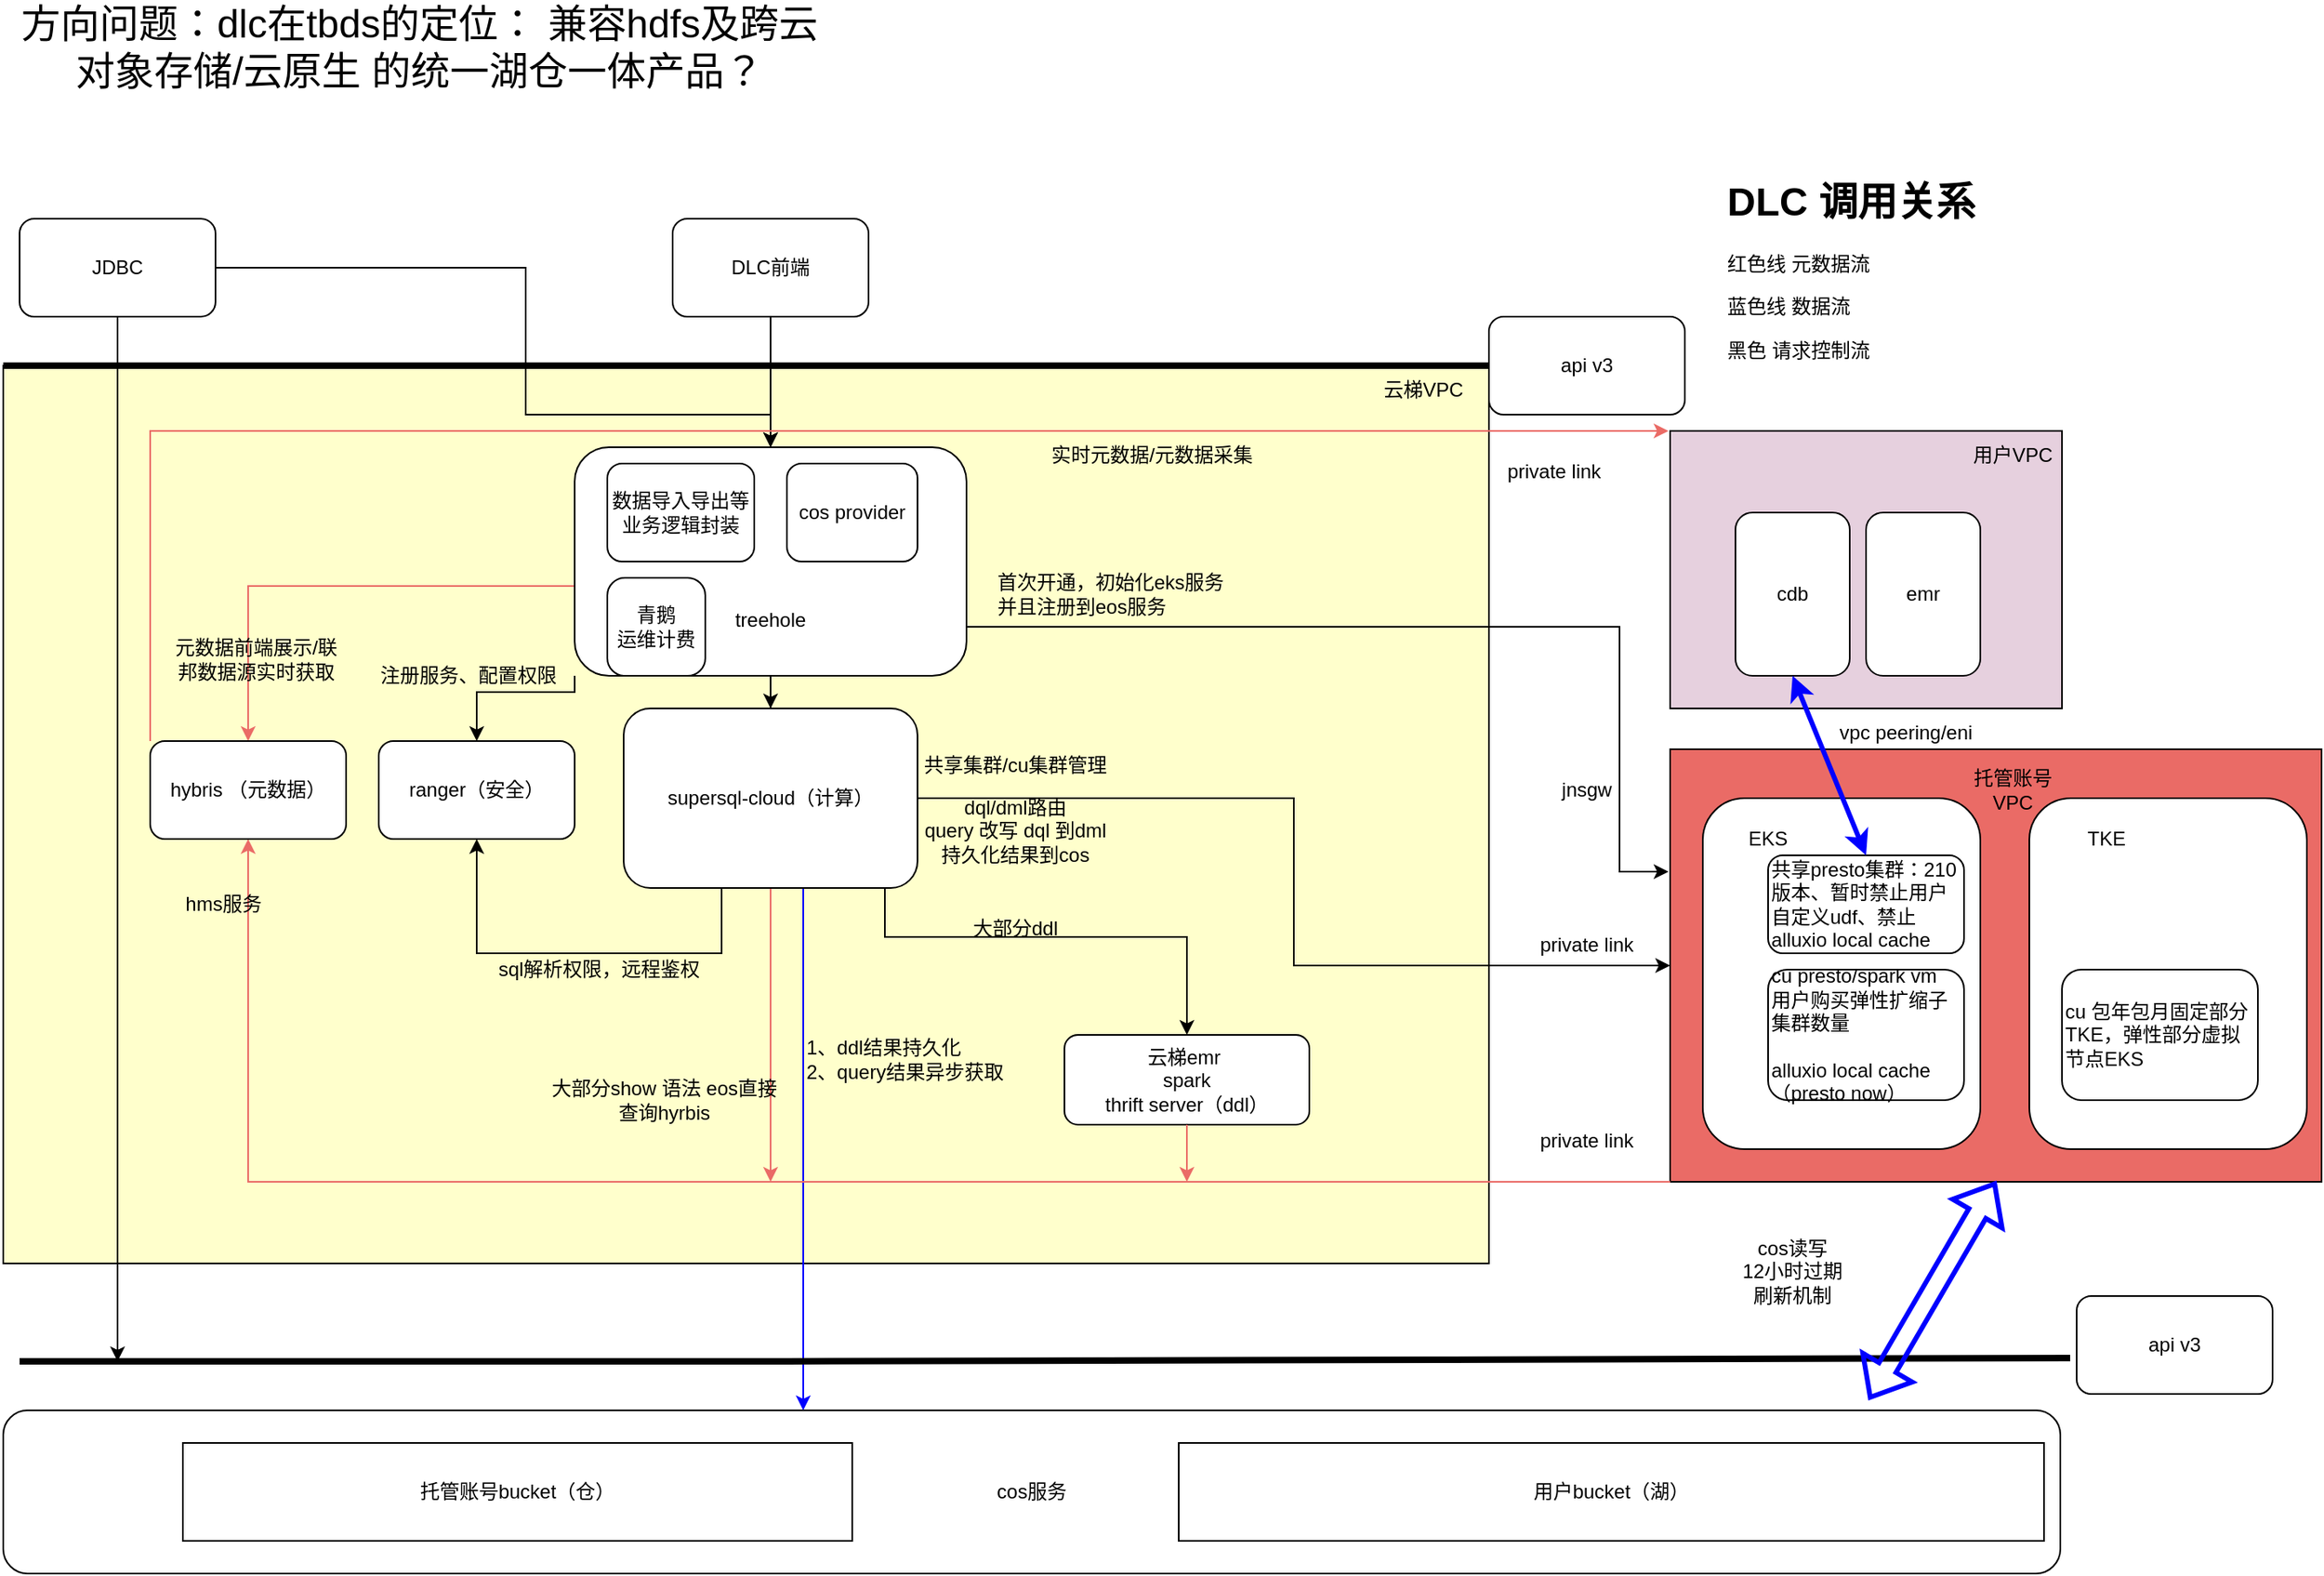 <mxfile version="20.2.3" type="github">
  <diagram id="dzDGJaT0LqkKtjmnmPE_" name="Page-1">
    <mxGraphModel dx="2824" dy="1189" grid="1" gridSize="10" guides="1" tooltips="1" connect="1" arrows="1" fold="1" page="1" pageScale="1" pageWidth="827" pageHeight="1169" math="0" shadow="0">
      <root>
        <mxCell id="0" />
        <mxCell id="1" parent="0" />
        <mxCell id="bD3E9LJAJzrm63IDOAJ8-2" value="方向问题：dlc在tbds的定位： 兼容hdfs及跨云 对象存储/云原生 的统一湖仓一体产品？" style="text;html=1;strokeColor=none;fillColor=none;align=center;verticalAlign=middle;whiteSpace=wrap;rounded=0;fontSize=24;" vertex="1" parent="1">
          <mxGeometry x="-160" y="520" width="510" height="30" as="geometry" />
        </mxCell>
        <mxCell id="bD3E9LJAJzrm63IDOAJ8-151" value="" style="rounded=0;whiteSpace=wrap;html=1;fontColor=#000000;fillColor=#FFFFCC;" vertex="1" parent="1">
          <mxGeometry x="-160" y="730" width="910" height="550" as="geometry" />
        </mxCell>
        <mxCell id="bD3E9LJAJzrm63IDOAJ8-152" value="" style="rounded=0;whiteSpace=wrap;html=1;fillColor=#EA6B66;" vertex="1" parent="1">
          <mxGeometry x="861" y="965" width="399" height="265" as="geometry" />
        </mxCell>
        <mxCell id="bD3E9LJAJzrm63IDOAJ8-153" value="" style="rounded=0;whiteSpace=wrap;html=1;fillColor=#E6D0DE;" vertex="1" parent="1">
          <mxGeometry x="861" y="770" width="240" height="170" as="geometry" />
        </mxCell>
        <mxCell id="bD3E9LJAJzrm63IDOAJ8-154" style="edgeStyle=orthogonalEdgeStyle;rounded=0;orthogonalLoop=1;jettySize=auto;html=1;entryX=0.5;entryY=0;entryDx=0;entryDy=0;" edge="1" parent="1" source="bD3E9LJAJzrm63IDOAJ8-156" target="bD3E9LJAJzrm63IDOAJ8-162">
          <mxGeometry relative="1" as="geometry">
            <Array as="points">
              <mxPoint x="160" y="670" />
              <mxPoint x="160" y="760" />
              <mxPoint x="310" y="760" />
            </Array>
          </mxGeometry>
        </mxCell>
        <mxCell id="bD3E9LJAJzrm63IDOAJ8-155" style="edgeStyle=orthogonalEdgeStyle;rounded=0;orthogonalLoop=1;jettySize=auto;html=1;" edge="1" parent="1" source="bD3E9LJAJzrm63IDOAJ8-156">
          <mxGeometry relative="1" as="geometry">
            <mxPoint x="-90" y="1340" as="targetPoint" />
          </mxGeometry>
        </mxCell>
        <mxCell id="bD3E9LJAJzrm63IDOAJ8-156" value="JDBC" style="rounded=1;whiteSpace=wrap;html=1;" vertex="1" parent="1">
          <mxGeometry x="-150" y="640" width="120" height="60" as="geometry" />
        </mxCell>
        <mxCell id="bD3E9LJAJzrm63IDOAJ8-157" style="edgeStyle=orthogonalEdgeStyle;rounded=0;orthogonalLoop=1;jettySize=auto;html=1;entryX=0.5;entryY=0;entryDx=0;entryDy=0;" edge="1" parent="1" source="bD3E9LJAJzrm63IDOAJ8-158" target="bD3E9LJAJzrm63IDOAJ8-162">
          <mxGeometry relative="1" as="geometry">
            <mxPoint x="20" y="760" as="targetPoint" />
          </mxGeometry>
        </mxCell>
        <mxCell id="bD3E9LJAJzrm63IDOAJ8-158" value="DLC前端" style="rounded=1;whiteSpace=wrap;html=1;" vertex="1" parent="1">
          <mxGeometry x="250" y="640" width="120" height="60" as="geometry" />
        </mxCell>
        <mxCell id="bD3E9LJAJzrm63IDOAJ8-159" style="edgeStyle=orthogonalEdgeStyle;rounded=0;orthogonalLoop=1;jettySize=auto;html=1;" edge="1" parent="1" source="bD3E9LJAJzrm63IDOAJ8-162" target="bD3E9LJAJzrm63IDOAJ8-173">
          <mxGeometry relative="1" as="geometry">
            <mxPoint x="310" y="990" as="targetPoint" />
          </mxGeometry>
        </mxCell>
        <mxCell id="bD3E9LJAJzrm63IDOAJ8-160" style="edgeStyle=orthogonalEdgeStyle;rounded=0;orthogonalLoop=1;jettySize=auto;html=1;strokeColor=#EA6B66;" edge="1" parent="1" source="bD3E9LJAJzrm63IDOAJ8-162" target="bD3E9LJAJzrm63IDOAJ8-176">
          <mxGeometry relative="1" as="geometry">
            <mxPoint x="40" y="1070" as="targetPoint" />
            <Array as="points">
              <mxPoint x="-10" y="865" />
            </Array>
          </mxGeometry>
        </mxCell>
        <mxCell id="bD3E9LJAJzrm63IDOAJ8-161" style="edgeStyle=orthogonalEdgeStyle;rounded=0;orthogonalLoop=1;jettySize=auto;html=1;exitX=0;exitY=1;exitDx=0;exitDy=0;" edge="1" parent="1" source="bD3E9LJAJzrm63IDOAJ8-162" target="bD3E9LJAJzrm63IDOAJ8-180">
          <mxGeometry relative="1" as="geometry">
            <mxPoint x="130" y="990" as="targetPoint" />
            <Array as="points">
              <mxPoint x="190" y="930" />
              <mxPoint x="130" y="930" />
            </Array>
          </mxGeometry>
        </mxCell>
        <mxCell id="bD3E9LJAJzrm63IDOAJ8-162" value="&lt;br&gt;&lt;br&gt;&lt;br&gt;&lt;br&gt;&lt;br&gt;treehole" style="rounded=1;whiteSpace=wrap;html=1;" vertex="1" parent="1">
          <mxGeometry x="190" y="780" width="240" height="140" as="geometry" />
        </mxCell>
        <mxCell id="bD3E9LJAJzrm63IDOAJ8-163" value="cos服务" style="rounded=1;whiteSpace=wrap;html=1;" vertex="1" parent="1">
          <mxGeometry x="-160" y="1370" width="1260" height="100" as="geometry" />
        </mxCell>
        <mxCell id="bD3E9LJAJzrm63IDOAJ8-164" value="" style="endArrow=none;html=1;strokeWidth=4;" edge="1" parent="1" target="bD3E9LJAJzrm63IDOAJ8-165">
          <mxGeometry width="50" height="50" relative="1" as="geometry">
            <mxPoint x="-160" y="730" as="sourcePoint" />
            <mxPoint x="770" y="730" as="targetPoint" />
          </mxGeometry>
        </mxCell>
        <mxCell id="bD3E9LJAJzrm63IDOAJ8-165" value="api v3" style="rounded=1;whiteSpace=wrap;html=1;" vertex="1" parent="1">
          <mxGeometry x="750" y="700" width="120" height="60" as="geometry" />
        </mxCell>
        <mxCell id="bD3E9LJAJzrm63IDOAJ8-166" value="" style="rounded=1;whiteSpace=wrap;html=1;" vertex="1" parent="1">
          <mxGeometry x="881" y="995" width="170" height="215" as="geometry" />
        </mxCell>
        <mxCell id="bD3E9LJAJzrm63IDOAJ8-167" value="首次开通，初始化eks服务&lt;br&gt;并且注册到eos服务" style="text;html=1;strokeColor=none;fillColor=none;align=left;verticalAlign=middle;whiteSpace=wrap;rounded=0;" vertex="1" parent="1">
          <mxGeometry x="447" y="860" width="220" height="20" as="geometry" />
        </mxCell>
        <mxCell id="bD3E9LJAJzrm63IDOAJ8-168" style="edgeStyle=orthogonalEdgeStyle;rounded=0;orthogonalLoop=1;jettySize=auto;html=1;entryX=0;entryY=0.5;entryDx=0;entryDy=0;" edge="1" parent="1" source="bD3E9LJAJzrm63IDOAJ8-173" target="bD3E9LJAJzrm63IDOAJ8-152">
          <mxGeometry relative="1" as="geometry">
            <mxPoint x="840" y="1100" as="targetPoint" />
          </mxGeometry>
        </mxCell>
        <mxCell id="bD3E9LJAJzrm63IDOAJ8-169" style="edgeStyle=orthogonalEdgeStyle;rounded=0;orthogonalLoop=1;jettySize=auto;html=1;strokeColor=#EA6B66;" edge="1" parent="1" source="bD3E9LJAJzrm63IDOAJ8-173">
          <mxGeometry relative="1" as="geometry">
            <Array as="points">
              <mxPoint x="310" y="1200" />
              <mxPoint x="310" y="1200" />
            </Array>
            <mxPoint x="310" y="1230" as="targetPoint" />
          </mxGeometry>
        </mxCell>
        <mxCell id="bD3E9LJAJzrm63IDOAJ8-170" style="edgeStyle=orthogonalEdgeStyle;rounded=0;orthogonalLoop=1;jettySize=auto;html=1;entryX=0.5;entryY=1;entryDx=0;entryDy=0;" edge="1" parent="1" source="bD3E9LJAJzrm63IDOAJ8-173" target="bD3E9LJAJzrm63IDOAJ8-180">
          <mxGeometry relative="1" as="geometry">
            <Array as="points">
              <mxPoint x="280" y="1090" />
              <mxPoint x="130" y="1090" />
            </Array>
          </mxGeometry>
        </mxCell>
        <mxCell id="bD3E9LJAJzrm63IDOAJ8-171" style="edgeStyle=orthogonalEdgeStyle;rounded=0;orthogonalLoop=1;jettySize=auto;html=1;strokeColor=#0000FF;fontColor=#000000;" edge="1" parent="1" source="bD3E9LJAJzrm63IDOAJ8-173" target="bD3E9LJAJzrm63IDOAJ8-163">
          <mxGeometry relative="1" as="geometry">
            <Array as="points">
              <mxPoint x="330" y="1270" />
              <mxPoint x="330" y="1270" />
            </Array>
          </mxGeometry>
        </mxCell>
        <mxCell id="bD3E9LJAJzrm63IDOAJ8-172" style="edgeStyle=orthogonalEdgeStyle;rounded=0;orthogonalLoop=1;jettySize=auto;html=1;fontColor=#000000;strokeColor=#000000;" edge="1" parent="1" source="bD3E9LJAJzrm63IDOAJ8-173" target="bD3E9LJAJzrm63IDOAJ8-204">
          <mxGeometry relative="1" as="geometry">
            <Array as="points">
              <mxPoint x="380" y="1010" />
              <mxPoint x="380" y="1080" />
              <mxPoint x="565" y="1080" />
            </Array>
          </mxGeometry>
        </mxCell>
        <mxCell id="bD3E9LJAJzrm63IDOAJ8-173" value="supersql-cloud（计算）" style="rounded=1;whiteSpace=wrap;html=1;" vertex="1" parent="1">
          <mxGeometry x="220" y="940" width="180" height="110" as="geometry" />
        </mxCell>
        <mxCell id="bD3E9LJAJzrm63IDOAJ8-174" style="edgeStyle=orthogonalEdgeStyle;rounded=0;orthogonalLoop=1;jettySize=auto;html=1;entryX=0.5;entryY=1;entryDx=0;entryDy=0;strokeColor=#EA6B66;" edge="1" parent="1" source="bD3E9LJAJzrm63IDOAJ8-152" target="bD3E9LJAJzrm63IDOAJ8-176">
          <mxGeometry relative="1" as="geometry">
            <Array as="points">
              <mxPoint x="-10" y="1230" />
            </Array>
            <mxPoint x="750" y="1060" as="sourcePoint" />
          </mxGeometry>
        </mxCell>
        <mxCell id="bD3E9LJAJzrm63IDOAJ8-175" style="edgeStyle=orthogonalEdgeStyle;rounded=0;orthogonalLoop=1;jettySize=auto;html=1;strokeColor=#EA6B66;" edge="1" parent="1" source="bD3E9LJAJzrm63IDOAJ8-176">
          <mxGeometry relative="1" as="geometry">
            <Array as="points">
              <mxPoint x="-70" y="770" />
              <mxPoint x="860" y="770" />
            </Array>
            <mxPoint x="860" y="770" as="targetPoint" />
          </mxGeometry>
        </mxCell>
        <mxCell id="bD3E9LJAJzrm63IDOAJ8-176" value="hybris （元数据）" style="rounded=1;whiteSpace=wrap;html=1;" vertex="1" parent="1">
          <mxGeometry x="-70" y="960" width="120" height="60" as="geometry" />
        </mxCell>
        <mxCell id="bD3E9LJAJzrm63IDOAJ8-177" value="元数据前端展示/联邦数据源实时获取" style="text;html=1;strokeColor=none;fillColor=none;align=center;verticalAlign=middle;whiteSpace=wrap;rounded=0;" vertex="1" parent="1">
          <mxGeometry x="-60" y="900" width="110" height="20" as="geometry" />
        </mxCell>
        <mxCell id="bD3E9LJAJzrm63IDOAJ8-178" value="大部分show 语法 eos直接查询hyrbis" style="text;html=1;strokeColor=none;fillColor=none;align=center;verticalAlign=middle;whiteSpace=wrap;rounded=0;" vertex="1" parent="1">
          <mxGeometry x="170" y="1170" width="150" height="20" as="geometry" />
        </mxCell>
        <mxCell id="bD3E9LJAJzrm63IDOAJ8-179" value="hms服务" style="text;html=1;strokeColor=none;fillColor=none;align=center;verticalAlign=middle;whiteSpace=wrap;rounded=0;" vertex="1" parent="1">
          <mxGeometry x="-60" y="1050" width="70" height="20" as="geometry" />
        </mxCell>
        <mxCell id="bD3E9LJAJzrm63IDOAJ8-180" value="ranger（安全）" style="rounded=1;whiteSpace=wrap;html=1;" vertex="1" parent="1">
          <mxGeometry x="70" y="960" width="120" height="60" as="geometry" />
        </mxCell>
        <mxCell id="bD3E9LJAJzrm63IDOAJ8-181" value="注册服务、配置权限" style="text;html=1;strokeColor=none;fillColor=none;align=center;verticalAlign=middle;whiteSpace=wrap;rounded=0;" vertex="1" parent="1">
          <mxGeometry x="70" y="910" width="110" height="20" as="geometry" />
        </mxCell>
        <mxCell id="bD3E9LJAJzrm63IDOAJ8-182" value="sql解析权限，远程鉴权" style="text;html=1;strokeColor=none;fillColor=none;align=center;verticalAlign=middle;whiteSpace=wrap;rounded=0;" vertex="1" parent="1">
          <mxGeometry x="140" y="1090" width="130" height="20" as="geometry" />
        </mxCell>
        <mxCell id="bD3E9LJAJzrm63IDOAJ8-183" value="1、ddl结果持久化&lt;br&gt;2、query结果异步获取" style="text;html=1;strokeColor=none;fillColor=none;align=left;verticalAlign=middle;whiteSpace=wrap;rounded=0;" vertex="1" parent="1">
          <mxGeometry x="330" y="1140" width="130" height="30" as="geometry" />
        </mxCell>
        <mxCell id="bD3E9LJAJzrm63IDOAJ8-184" value="cdb" style="rounded=1;whiteSpace=wrap;html=1;align=center;" vertex="1" parent="1">
          <mxGeometry x="901" y="820" width="70" height="100" as="geometry" />
        </mxCell>
        <mxCell id="bD3E9LJAJzrm63IDOAJ8-185" value="实时元数据/元数据采集" style="text;html=1;strokeColor=none;fillColor=none;align=left;verticalAlign=middle;whiteSpace=wrap;rounded=0;" vertex="1" parent="1">
          <mxGeometry x="480" y="775" width="130" height="20" as="geometry" />
        </mxCell>
        <mxCell id="bD3E9LJAJzrm63IDOAJ8-186" value="" style="endArrow=none;html=1;strokeWidth=4;entryX=-0.033;entryY=0.633;entryDx=0;entryDy=0;entryPerimeter=0;" edge="1" parent="1" target="bD3E9LJAJzrm63IDOAJ8-187">
          <mxGeometry width="50" height="50" relative="1" as="geometry">
            <mxPoint x="-150" y="1340" as="sourcePoint" />
            <mxPoint x="750" y="1340" as="targetPoint" />
            <Array as="points">
              <mxPoint x="310" y="1340" />
            </Array>
          </mxGeometry>
        </mxCell>
        <mxCell id="bD3E9LJAJzrm63IDOAJ8-187" value="api v3" style="rounded=1;whiteSpace=wrap;html=1;" vertex="1" parent="1">
          <mxGeometry x="1110" y="1300" width="120" height="60" as="geometry" />
        </mxCell>
        <mxCell id="bD3E9LJAJzrm63IDOAJ8-188" value="&lt;h1&gt;DLC 调用关系&lt;/h1&gt;&lt;p&gt;红色线 元数据流&lt;/p&gt;&lt;p&gt;蓝色线 数据流&lt;/p&gt;&lt;p&gt;黑色 请求控制流&lt;/p&gt;" style="text;html=1;strokeColor=none;fillColor=none;spacing=5;spacingTop=-20;whiteSpace=wrap;overflow=hidden;rounded=0;" vertex="1" parent="1">
          <mxGeometry x="891" y="610" width="190" height="130" as="geometry" />
        </mxCell>
        <mxCell id="bD3E9LJAJzrm63IDOAJ8-189" value="用户VPC" style="text;html=1;strokeColor=none;fillColor=none;align=center;verticalAlign=middle;whiteSpace=wrap;rounded=0;" vertex="1" parent="1">
          <mxGeometry x="1041" y="770" width="60" height="30" as="geometry" />
        </mxCell>
        <mxCell id="bD3E9LJAJzrm63IDOAJ8-190" value="emr" style="rounded=1;whiteSpace=wrap;html=1;align=center;" vertex="1" parent="1">
          <mxGeometry x="981" y="820" width="70" height="100" as="geometry" />
        </mxCell>
        <mxCell id="bD3E9LJAJzrm63IDOAJ8-191" value="托管账号VPC" style="text;html=1;strokeColor=none;fillColor=none;align=center;verticalAlign=middle;whiteSpace=wrap;rounded=0;" vertex="1" parent="1">
          <mxGeometry x="1041" y="975" width="60" height="30" as="geometry" />
        </mxCell>
        <mxCell id="bD3E9LJAJzrm63IDOAJ8-192" value="EKS" style="text;html=1;strokeColor=none;fillColor=none;align=center;verticalAlign=middle;whiteSpace=wrap;rounded=0;" vertex="1" parent="1">
          <mxGeometry x="891" y="1005" width="60" height="30" as="geometry" />
        </mxCell>
        <mxCell id="bD3E9LJAJzrm63IDOAJ8-193" value="共享presto集群：210版本、暂时禁止用户自定义udf、禁止alluxio local cache" style="rounded=1;whiteSpace=wrap;html=1;align=left;" vertex="1" parent="1">
          <mxGeometry x="921" y="1030" width="120" height="60" as="geometry" />
        </mxCell>
        <mxCell id="bD3E9LJAJzrm63IDOAJ8-194" value="cu presto/spark vm&lt;br&gt;用户购买弹性扩缩子集群数量&lt;br&gt;&lt;br&gt;alluxio local cache（presto now）&amp;nbsp;" style="rounded=1;whiteSpace=wrap;html=1;align=left;" vertex="1" parent="1">
          <mxGeometry x="921" y="1100" width="120" height="80" as="geometry" />
        </mxCell>
        <mxCell id="bD3E9LJAJzrm63IDOAJ8-195" value="" style="endArrow=classic;startArrow=classic;html=1;rounded=0;entryX=0.5;entryY=1;entryDx=0;entryDy=0;exitX=0.5;exitY=0;exitDx=0;exitDy=0;strokeColor=#0000FF;strokeWidth=3;" edge="1" parent="1" source="bD3E9LJAJzrm63IDOAJ8-193" target="bD3E9LJAJzrm63IDOAJ8-184">
          <mxGeometry width="50" height="50" relative="1" as="geometry">
            <mxPoint x="721" y="1110" as="sourcePoint" />
            <mxPoint x="771" y="1060" as="targetPoint" />
          </mxGeometry>
        </mxCell>
        <mxCell id="bD3E9LJAJzrm63IDOAJ8-196" value="vpc peering/eni" style="text;html=1;strokeColor=none;fillColor=none;align=center;verticalAlign=middle;whiteSpace=wrap;rounded=0;" vertex="1" parent="1">
          <mxGeometry x="911" y="940" width="189" height="30" as="geometry" />
        </mxCell>
        <mxCell id="bD3E9LJAJzrm63IDOAJ8-197" style="edgeStyle=orthogonalEdgeStyle;rounded=0;orthogonalLoop=1;jettySize=auto;html=1;" edge="1" parent="1" source="bD3E9LJAJzrm63IDOAJ8-162">
          <mxGeometry relative="1" as="geometry">
            <mxPoint x="860" y="1040" as="targetPoint" />
            <Array as="points">
              <mxPoint x="830" y="890" />
              <mxPoint x="830" y="1040" />
            </Array>
          </mxGeometry>
        </mxCell>
        <mxCell id="bD3E9LJAJzrm63IDOAJ8-198" value="共享集群/cu集群管理" style="text;html=1;strokeColor=none;fillColor=none;align=center;verticalAlign=middle;whiteSpace=wrap;rounded=0;" vertex="1" parent="1">
          <mxGeometry x="400" y="960" width="120" height="30" as="geometry" />
        </mxCell>
        <mxCell id="bD3E9LJAJzrm63IDOAJ8-199" value="private link" style="text;html=1;strokeColor=none;fillColor=none;align=center;verticalAlign=middle;whiteSpace=wrap;rounded=0;" vertex="1" parent="1">
          <mxGeometry x="750" y="780" width="80" height="30" as="geometry" />
        </mxCell>
        <mxCell id="bD3E9LJAJzrm63IDOAJ8-200" value="jnsgw" style="text;html=1;strokeColor=none;fillColor=none;align=center;verticalAlign=middle;whiteSpace=wrap;rounded=0;" vertex="1" parent="1">
          <mxGeometry x="770" y="975" width="80" height="30" as="geometry" />
        </mxCell>
        <mxCell id="bD3E9LJAJzrm63IDOAJ8-201" value="private link" style="text;html=1;strokeColor=none;fillColor=none;align=center;verticalAlign=middle;whiteSpace=wrap;rounded=0;" vertex="1" parent="1">
          <mxGeometry x="770" y="1070" width="80" height="30" as="geometry" />
        </mxCell>
        <mxCell id="bD3E9LJAJzrm63IDOAJ8-202" value="dql/dml路由&lt;br&gt;query 改写 dql 到dml持久化结果到cos" style="text;html=1;strokeColor=none;fillColor=none;align=center;verticalAlign=middle;whiteSpace=wrap;rounded=0;" vertex="1" parent="1">
          <mxGeometry x="400" y="1000" width="120" height="30" as="geometry" />
        </mxCell>
        <mxCell id="bD3E9LJAJzrm63IDOAJ8-203" value="云梯VPC" style="text;html=1;strokeColor=none;fillColor=none;align=center;verticalAlign=middle;whiteSpace=wrap;rounded=0;" vertex="1" parent="1">
          <mxGeometry x="680" y="730" width="60" height="30" as="geometry" />
        </mxCell>
        <mxCell id="bD3E9LJAJzrm63IDOAJ8-204" value="云梯emr&amp;nbsp;&lt;br&gt;spark&lt;br&gt;thrift server（ddl）" style="rounded=1;whiteSpace=wrap;html=1;align=center;" vertex="1" parent="1">
          <mxGeometry x="490" y="1140" width="150" height="55" as="geometry" />
        </mxCell>
        <mxCell id="bD3E9LJAJzrm63IDOAJ8-205" value="大部分ddl" style="text;html=1;strokeColor=none;fillColor=none;align=center;verticalAlign=middle;whiteSpace=wrap;rounded=0;" vertex="1" parent="1">
          <mxGeometry x="400" y="1060" width="120" height="30" as="geometry" />
        </mxCell>
        <mxCell id="bD3E9LJAJzrm63IDOAJ8-206" value="private link" style="text;html=1;strokeColor=none;fillColor=none;align=center;verticalAlign=middle;whiteSpace=wrap;rounded=0;" vertex="1" parent="1">
          <mxGeometry x="770" y="1190" width="80" height="30" as="geometry" />
        </mxCell>
        <mxCell id="bD3E9LJAJzrm63IDOAJ8-207" value="cos读写&lt;br&gt;12小时过期&lt;br&gt;刷新机制" style="text;html=1;strokeColor=none;fillColor=none;align=center;verticalAlign=middle;whiteSpace=wrap;rounded=0;fontColor=#000000;" vertex="1" parent="1">
          <mxGeometry x="871" y="1270" width="130" height="30" as="geometry" />
        </mxCell>
        <mxCell id="bD3E9LJAJzrm63IDOAJ8-208" value="数据导入导出等业务逻辑封装" style="rounded=1;whiteSpace=wrap;html=1;" vertex="1" parent="1">
          <mxGeometry x="210" y="790" width="90" height="60" as="geometry" />
        </mxCell>
        <mxCell id="bD3E9LJAJzrm63IDOAJ8-209" value="cos provider" style="rounded=1;whiteSpace=wrap;html=1;" vertex="1" parent="1">
          <mxGeometry x="320" y="790" width="80" height="60" as="geometry" />
        </mxCell>
        <mxCell id="bD3E9LJAJzrm63IDOAJ8-210" value="" style="endArrow=classic;html=1;rounded=0;fontColor=#000000;strokeColor=#EA6B66;exitX=0.5;exitY=1;exitDx=0;exitDy=0;" edge="1" parent="1" source="bD3E9LJAJzrm63IDOAJ8-204">
          <mxGeometry width="50" height="50" relative="1" as="geometry">
            <mxPoint x="550" y="1050" as="sourcePoint" />
            <mxPoint x="565" y="1230" as="targetPoint" />
          </mxGeometry>
        </mxCell>
        <mxCell id="bD3E9LJAJzrm63IDOAJ8-211" value="" style="shape=flexArrow;endArrow=classic;startArrow=classic;html=1;rounded=0;fontColor=#000000;strokeColor=#0000FF;strokeWidth=3;entryX=0.5;entryY=1;entryDx=0;entryDy=0;exitX=0.907;exitY=-0.067;exitDx=0;exitDy=0;exitPerimeter=0;" edge="1" parent="1" source="bD3E9LJAJzrm63IDOAJ8-163" target="bD3E9LJAJzrm63IDOAJ8-152">
          <mxGeometry width="100" height="100" relative="1" as="geometry">
            <mxPoint x="960" y="1350" as="sourcePoint" />
            <mxPoint x="1060" y="1250" as="targetPoint" />
          </mxGeometry>
        </mxCell>
        <mxCell id="bD3E9LJAJzrm63IDOAJ8-212" value="托管账号bucket（仓）" style="rounded=0;whiteSpace=wrap;html=1;fontColor=#000000;fillColor=#FFFFFF;" vertex="1" parent="1">
          <mxGeometry x="-50" y="1390" width="410" height="60" as="geometry" />
        </mxCell>
        <mxCell id="bD3E9LJAJzrm63IDOAJ8-213" value="用户bucket（湖）" style="rounded=0;whiteSpace=wrap;html=1;fontColor=#000000;fillColor=#FFFFFF;" vertex="1" parent="1">
          <mxGeometry x="560" y="1390" width="530" height="60" as="geometry" />
        </mxCell>
        <mxCell id="bD3E9LJAJzrm63IDOAJ8-214" value="青鹅&lt;br&gt;运维计费" style="rounded=1;whiteSpace=wrap;html=1;arcSize=18;" vertex="1" parent="1">
          <mxGeometry x="210" y="860" width="60" height="60" as="geometry" />
        </mxCell>
        <mxCell id="bD3E9LJAJzrm63IDOAJ8-215" value="" style="rounded=1;whiteSpace=wrap;html=1;" vertex="1" parent="1">
          <mxGeometry x="1081" y="995" width="170" height="215" as="geometry" />
        </mxCell>
        <mxCell id="bD3E9LJAJzrm63IDOAJ8-216" value="TKE&amp;nbsp;" style="text;html=1;strokeColor=none;fillColor=none;align=center;verticalAlign=middle;whiteSpace=wrap;rounded=0;" vertex="1" parent="1">
          <mxGeometry x="1090" y="1005" width="80" height="30" as="geometry" />
        </mxCell>
        <mxCell id="bD3E9LJAJzrm63IDOAJ8-217" value="cu 包年包月固定部分TKE，弹性部分虚拟节点EKS" style="rounded=1;whiteSpace=wrap;html=1;align=left;" vertex="1" parent="1">
          <mxGeometry x="1101" y="1100" width="120" height="80" as="geometry" />
        </mxCell>
      </root>
    </mxGraphModel>
  </diagram>
</mxfile>
